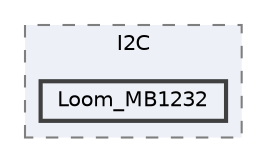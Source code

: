 digraph "C:/Users/Will/AppData/Local/Arduino15/packages/loom4/hardware/samd/4.0.6/libraries/Loom/src/Sensors/I2C/Loom_MB1232"
{
 // LATEX_PDF_SIZE
  bgcolor="transparent";
  edge [fontname=Helvetica,fontsize=10,labelfontname=Helvetica,labelfontsize=10];
  node [fontname=Helvetica,fontsize=10,shape=box,height=0.2,width=0.4];
  compound=true
  subgraph clusterdir_a545c452ef6823fd8b38a8c1abee1b51 {
    graph [ bgcolor="#edf0f7", pencolor="grey50", label="I2C", fontname=Helvetica,fontsize=10 style="filled,dashed", URL="dir_a545c452ef6823fd8b38a8c1abee1b51.html",tooltip=""]
  dir_2b52a91f0a0bb238ed11cc33f9f3f334 [label="Loom_MB1232", fillcolor="#edf0f7", color="grey25", style="filled,bold", URL="dir_2b52a91f0a0bb238ed11cc33f9f3f334.html",tooltip=""];
  }
}

